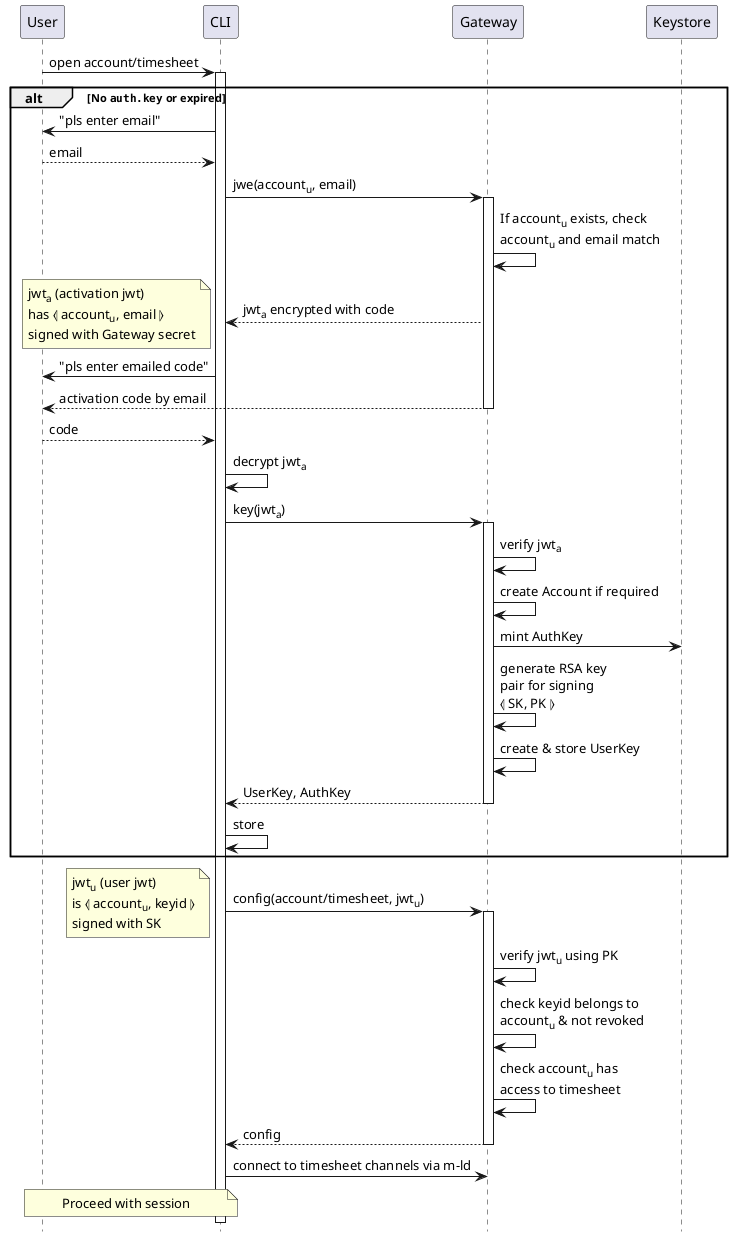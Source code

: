 @startuml
'https://plantuml.com/sequence-diagram
hide footbox

User -> CLI ++: open account/timesheet
alt No ""auth.key"" or expired
  CLI -> User: "pls enter email"
  User --> CLI: email
  CLI -> Gateway ++: jwe(account<sub>u</sub>, email)
  Gateway -> Gateway: If account<sub>u</sub> exists, check\naccount<sub>u</sub> and email match
  Gateway --> CLI: jwt<sub>a</sub> encrypted with code
  note left
    jwt<sub>a</sub> (activation jwt)
    has ⦉ account<sub>u</sub>, email ⦊
    signed with Gateway secret
  end note
  CLI -> User: "pls enter emailed code"
  Gateway --> User --: activation code by email

  User --> CLI: code
  ' TODO: brute force attack (look for a parseable JWT)
  CLI -> CLI: decrypt jwt<sub>a</sub>
  ' TODO: replay attack within JWT validity period
  CLI -> Gateway ++: key(jwt<sub>a</sub>)

  Gateway -> Gateway: verify jwt<sub>a</sub>
  Gateway -> Gateway: create Account if required
  Gateway -> Keystore: mint AuthKey
  Gateway -> Gateway: generate RSA key\npair for signing\n⦉ SK, PK ⦊
  Gateway -> Gateway: create & store UserKey
  return UserKey, AuthKey

  CLI -> CLI: store
end

CLI -> Gateway ++: config(account/timesheet, jwt<sub>u</sub>)
note left
  jwt<sub>u</sub> (user jwt)
  is ⦉ account<sub>u</sub>, keyid ⦊
  signed with SK
end note
Gateway -> Gateway: verify jwt<sub>u</sub> using PK
Gateway -> Gateway: check keyid belongs to\naccount<sub>u</sub> & not revoked
Gateway -> Gateway: check account<sub>u</sub> has\naccess to timesheet
return config

CLI -> Gateway: connect to timesheet channels via m-ld
note over User, CLI: Proceed with session

@enduml